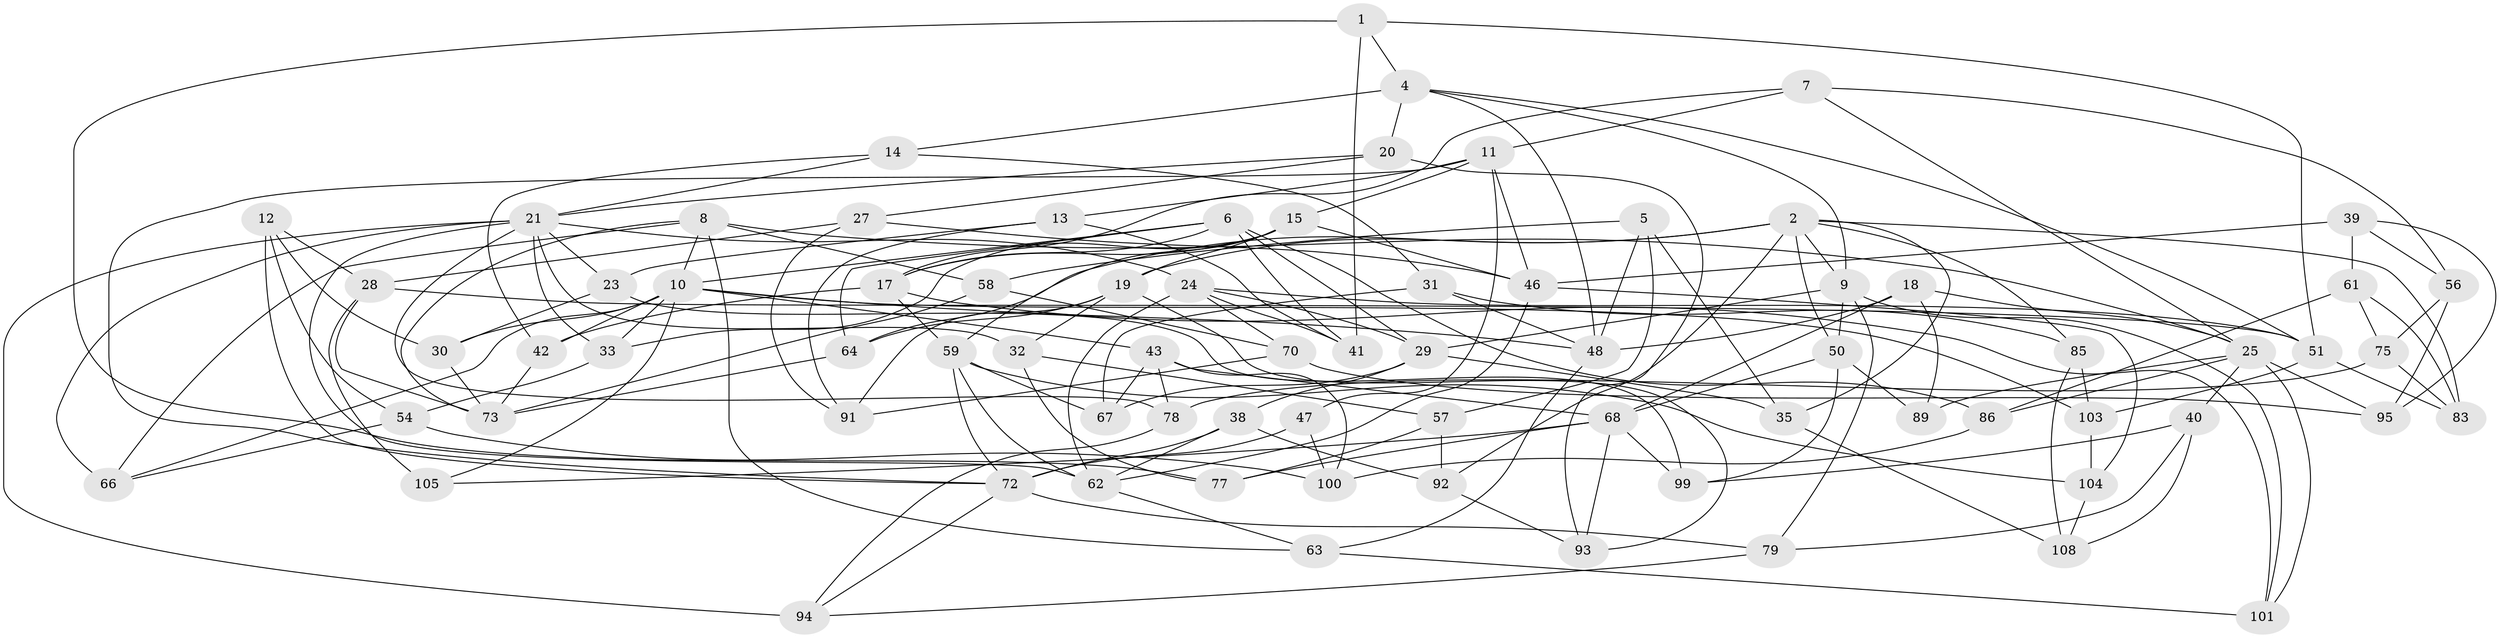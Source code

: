 // original degree distribution, {4: 1.0}
// Generated by graph-tools (version 1.1) at 2025/20/03/04/25 18:20:52]
// undirected, 76 vertices, 181 edges
graph export_dot {
graph [start="1"]
  node [color=gray90,style=filled];
  1;
  2 [super="+3"];
  4 [super="+102"];
  5;
  6 [super="+65"];
  7;
  8 [super="+44"];
  9 [super="+26"];
  10 [super="+53+71"];
  11 [super="+22"];
  12;
  13;
  14;
  15 [super="+16"];
  17 [super="+36"];
  18;
  19 [super="+37"];
  20;
  21 [super="+96+52+34"];
  23;
  24 [super="+45"];
  25 [super="+55"];
  27;
  28 [super="+76"];
  29 [super="+60"];
  30;
  31;
  32;
  33;
  35;
  38;
  39;
  40;
  41;
  42;
  43 [super="+49"];
  46 [super="+88"];
  47;
  48 [super="+98"];
  50 [super="+109"];
  51 [super="+81"];
  54;
  56;
  57;
  58;
  59 [super="+97"];
  61;
  62 [super="+90"];
  63;
  64;
  66;
  67;
  68 [super="+107+74"];
  70;
  72 [super="+80"];
  73 [super="+84"];
  75;
  77;
  78;
  79;
  83;
  85;
  86;
  89;
  91;
  92;
  93;
  94;
  95;
  99;
  100;
  101;
  103;
  104;
  105;
  108;
  1 -- 41;
  1 -- 77;
  1 -- 51;
  1 -- 4;
  2 -- 64;
  2 -- 92;
  2 -- 9;
  2 -- 35;
  2 -- 50;
  2 -- 19;
  2 -- 83;
  2 -- 85;
  4 -- 14;
  4 -- 9;
  4 -- 20;
  4 -- 48;
  4 -- 51;
  5 -- 58;
  5 -- 35;
  5 -- 57;
  5 -- 48;
  6 -- 86;
  6 -- 64;
  6 -- 41;
  6 -- 17;
  6 -- 29;
  6 -- 10;
  7 -- 56;
  7 -- 17;
  7 -- 25;
  7 -- 11;
  8 -- 66;
  8 -- 73;
  8 -- 63;
  8 -- 58;
  8 -- 10;
  8 -- 25;
  9 -- 29;
  9 -- 101;
  9 -- 79;
  9 -- 50;
  10 -- 105;
  10 -- 30;
  10 -- 48;
  10 -- 66;
  10 -- 103;
  10 -- 43;
  10 -- 33;
  10 -- 42;
  11 -- 47;
  11 -- 15;
  11 -- 72;
  11 -- 13;
  11 -- 46;
  12 -- 54;
  12 -- 30;
  12 -- 28;
  12 -- 72;
  13 -- 41;
  13 -- 91;
  13 -- 23;
  14 -- 42;
  14 -- 31;
  14 -- 21;
  15 -- 17;
  15 -- 33;
  15 -- 59;
  15 -- 19;
  15 -- 46;
  17 -- 59;
  17 -- 42;
  17 -- 101;
  18 -- 25;
  18 -- 89;
  18 -- 48;
  18 -- 68;
  19 -- 93;
  19 -- 64;
  19 -- 32;
  19 -- 91;
  20 -- 93;
  20 -- 27;
  20 -- 21;
  21 -- 62;
  21 -- 78;
  21 -- 23;
  21 -- 24;
  21 -- 66;
  21 -- 94;
  21 -- 32;
  21 -- 33;
  23 -- 30;
  23 -- 99;
  24 -- 41;
  24 -- 70;
  24 -- 51;
  24 -- 62;
  24 -- 29;
  25 -- 89;
  25 -- 101;
  25 -- 86;
  25 -- 40;
  25 -- 95;
  27 -- 91;
  27 -- 46;
  27 -- 28;
  28 -- 51;
  28 -- 105 [weight=2];
  28 -- 73;
  29 -- 38;
  29 -- 67;
  29 -- 35;
  30 -- 73;
  31 -- 85;
  31 -- 67;
  31 -- 48;
  32 -- 77;
  32 -- 57;
  33 -- 54;
  35 -- 108;
  38 -- 92;
  38 -- 62;
  38 -- 72;
  39 -- 61;
  39 -- 95;
  39 -- 56;
  39 -- 46;
  40 -- 99;
  40 -- 79;
  40 -- 108;
  42 -- 73;
  43 -- 78;
  43 -- 67;
  43 -- 100;
  43 -- 68 [weight=2];
  46 -- 62;
  46 -- 104;
  47 -- 100;
  47 -- 72 [weight=2];
  48 -- 63;
  50 -- 99;
  50 -- 89 [weight=2];
  50 -- 68;
  51 -- 103;
  51 -- 83;
  54 -- 100;
  54 -- 66;
  56 -- 95;
  56 -- 75;
  57 -- 77;
  57 -- 92;
  58 -- 70;
  58 -- 73;
  59 -- 67;
  59 -- 104;
  59 -- 72;
  59 -- 62;
  61 -- 86;
  61 -- 83;
  61 -- 75;
  62 -- 63;
  63 -- 101;
  64 -- 73;
  68 -- 99;
  68 -- 93;
  68 -- 105;
  68 -- 77;
  70 -- 91;
  70 -- 95;
  72 -- 94;
  72 -- 79;
  75 -- 78;
  75 -- 83;
  78 -- 94;
  79 -- 94;
  85 -- 103;
  85 -- 108;
  86 -- 100;
  92 -- 93;
  103 -- 104;
  104 -- 108;
}
